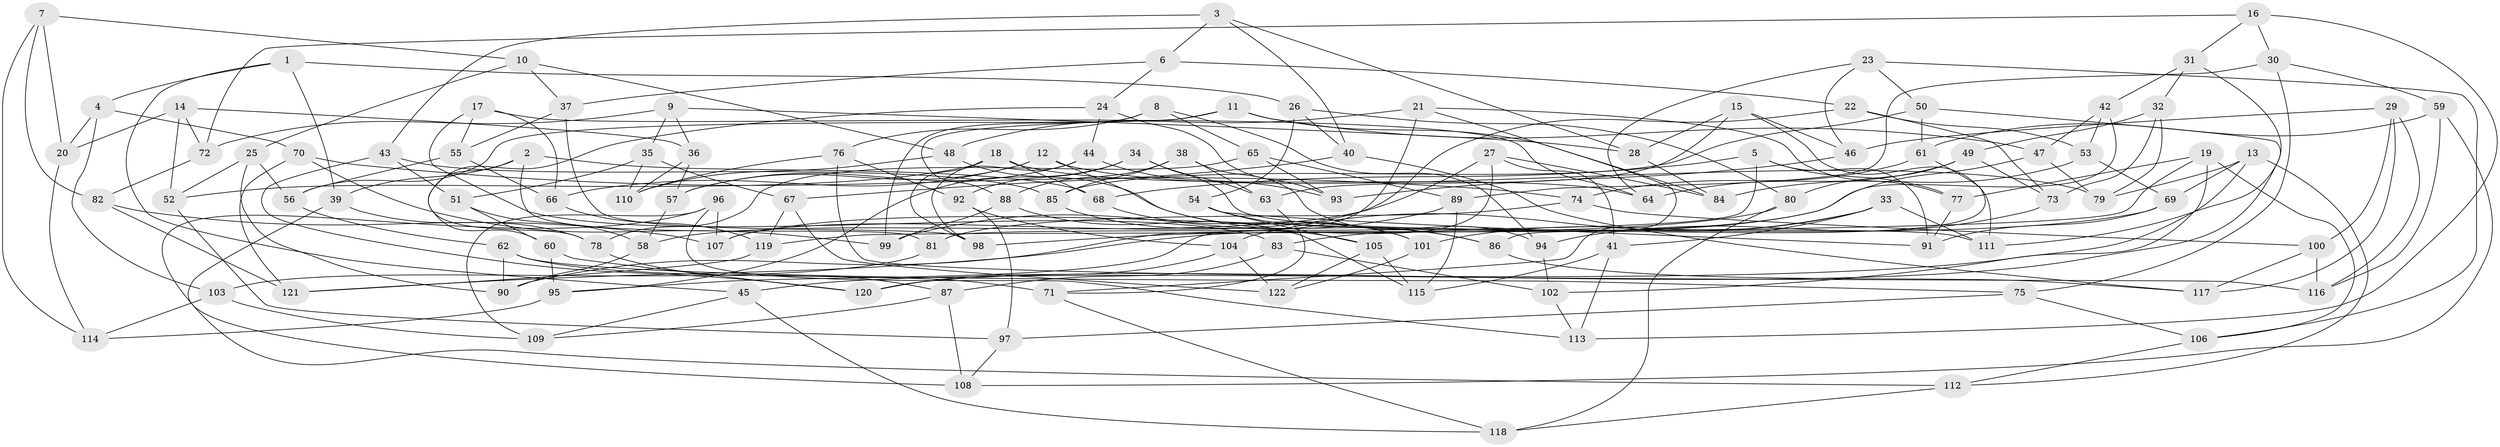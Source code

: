 // coarse degree distribution, {4: 0.8255813953488372, 9: 0.023255813953488372, 10: 0.046511627906976744, 8: 0.03488372093023256, 3: 0.05813953488372093, 7: 0.011627906976744186}
// Generated by graph-tools (version 1.1) at 2025/53/03/04/25 22:53:53]
// undirected, 122 vertices, 244 edges
graph export_dot {
  node [color=gray90,style=filled];
  1;
  2;
  3;
  4;
  5;
  6;
  7;
  8;
  9;
  10;
  11;
  12;
  13;
  14;
  15;
  16;
  17;
  18;
  19;
  20;
  21;
  22;
  23;
  24;
  25;
  26;
  27;
  28;
  29;
  30;
  31;
  32;
  33;
  34;
  35;
  36;
  37;
  38;
  39;
  40;
  41;
  42;
  43;
  44;
  45;
  46;
  47;
  48;
  49;
  50;
  51;
  52;
  53;
  54;
  55;
  56;
  57;
  58;
  59;
  60;
  61;
  62;
  63;
  64;
  65;
  66;
  67;
  68;
  69;
  70;
  71;
  72;
  73;
  74;
  75;
  76;
  77;
  78;
  79;
  80;
  81;
  82;
  83;
  84;
  85;
  86;
  87;
  88;
  89;
  90;
  91;
  92;
  93;
  94;
  95;
  96;
  97;
  98;
  99;
  100;
  101;
  102;
  103;
  104;
  105;
  106;
  107;
  108;
  109;
  110;
  111;
  112;
  113;
  114;
  115;
  116;
  117;
  118;
  119;
  120;
  121;
  122;
  1 -- 39;
  1 -- 45;
  1 -- 4;
  1 -- 26;
  2 -- 39;
  2 -- 81;
  2 -- 68;
  2 -- 78;
  3 -- 43;
  3 -- 28;
  3 -- 40;
  3 -- 6;
  4 -- 70;
  4 -- 20;
  4 -- 103;
  5 -- 77;
  5 -- 68;
  5 -- 91;
  5 -- 81;
  6 -- 37;
  6 -- 22;
  6 -- 24;
  7 -- 20;
  7 -- 10;
  7 -- 82;
  7 -- 114;
  8 -- 94;
  8 -- 65;
  8 -- 99;
  8 -- 76;
  9 -- 35;
  9 -- 72;
  9 -- 36;
  9 -- 28;
  10 -- 37;
  10 -- 25;
  10 -- 48;
  11 -- 47;
  11 -- 88;
  11 -- 56;
  11 -- 84;
  12 -- 79;
  12 -- 66;
  12 -- 57;
  12 -- 101;
  13 -- 45;
  13 -- 79;
  13 -- 69;
  13 -- 112;
  14 -- 20;
  14 -- 52;
  14 -- 72;
  14 -- 36;
  15 -- 28;
  15 -- 63;
  15 -- 46;
  15 -- 111;
  16 -- 30;
  16 -- 31;
  16 -- 72;
  16 -- 113;
  17 -- 64;
  17 -- 55;
  17 -- 83;
  17 -- 66;
  18 -- 68;
  18 -- 98;
  18 -- 64;
  18 -- 52;
  19 -- 77;
  19 -- 102;
  19 -- 119;
  19 -- 106;
  20 -- 114;
  21 -- 90;
  21 -- 77;
  21 -- 71;
  21 -- 48;
  22 -- 107;
  22 -- 53;
  22 -- 73;
  23 -- 46;
  23 -- 106;
  23 -- 50;
  23 -- 64;
  24 -- 93;
  24 -- 44;
  24 -- 60;
  25 -- 56;
  25 -- 90;
  25 -- 52;
  26 -- 54;
  26 -- 40;
  26 -- 80;
  27 -- 41;
  27 -- 58;
  27 -- 84;
  27 -- 95;
  28 -- 84;
  29 -- 100;
  29 -- 46;
  29 -- 117;
  29 -- 116;
  30 -- 75;
  30 -- 89;
  30 -- 59;
  31 -- 32;
  31 -- 42;
  31 -- 111;
  32 -- 49;
  32 -- 79;
  32 -- 73;
  33 -- 111;
  33 -- 101;
  33 -- 104;
  33 -- 41;
  34 -- 63;
  34 -- 111;
  34 -- 95;
  34 -- 92;
  35 -- 67;
  35 -- 110;
  35 -- 51;
  36 -- 110;
  36 -- 57;
  37 -- 55;
  37 -- 98;
  38 -- 88;
  38 -- 94;
  38 -- 85;
  38 -- 63;
  39 -- 112;
  39 -- 78;
  40 -- 67;
  40 -- 117;
  41 -- 115;
  41 -- 113;
  42 -- 53;
  42 -- 47;
  42 -- 107;
  43 -- 85;
  43 -- 120;
  43 -- 51;
  44 -- 93;
  44 -- 98;
  44 -- 57;
  45 -- 109;
  45 -- 118;
  46 -- 93;
  47 -- 79;
  47 -- 121;
  48 -- 110;
  48 -- 86;
  49 -- 73;
  49 -- 64;
  49 -- 80;
  50 -- 120;
  50 -- 61;
  50 -- 85;
  51 -- 60;
  51 -- 58;
  52 -- 97;
  53 -- 69;
  53 -- 84;
  54 -- 91;
  54 -- 105;
  54 -- 86;
  55 -- 66;
  55 -- 56;
  56 -- 62;
  57 -- 58;
  58 -- 90;
  59 -- 116;
  59 -- 108;
  59 -- 61;
  60 -- 95;
  60 -- 120;
  61 -- 74;
  61 -- 86;
  62 -- 71;
  62 -- 90;
  62 -- 75;
  63 -- 71;
  65 -- 93;
  65 -- 78;
  65 -- 89;
  66 -- 119;
  67 -- 119;
  67 -- 122;
  68 -- 101;
  69 -- 83;
  69 -- 91;
  70 -- 74;
  70 -- 99;
  70 -- 121;
  71 -- 118;
  72 -- 82;
  73 -- 94;
  74 -- 100;
  74 -- 81;
  75 -- 106;
  75 -- 97;
  76 -- 110;
  76 -- 116;
  76 -- 92;
  77 -- 91;
  78 -- 87;
  80 -- 118;
  80 -- 98;
  81 -- 103;
  82 -- 107;
  82 -- 121;
  83 -- 87;
  83 -- 102;
  85 -- 105;
  86 -- 117;
  87 -- 108;
  87 -- 109;
  88 -- 115;
  88 -- 99;
  89 -- 115;
  89 -- 99;
  92 -- 97;
  92 -- 104;
  94 -- 102;
  95 -- 114;
  96 -- 113;
  96 -- 108;
  96 -- 109;
  96 -- 107;
  97 -- 108;
  100 -- 116;
  100 -- 117;
  101 -- 122;
  102 -- 113;
  103 -- 114;
  103 -- 109;
  104 -- 120;
  104 -- 122;
  105 -- 122;
  105 -- 115;
  106 -- 112;
  112 -- 118;
  119 -- 121;
}
